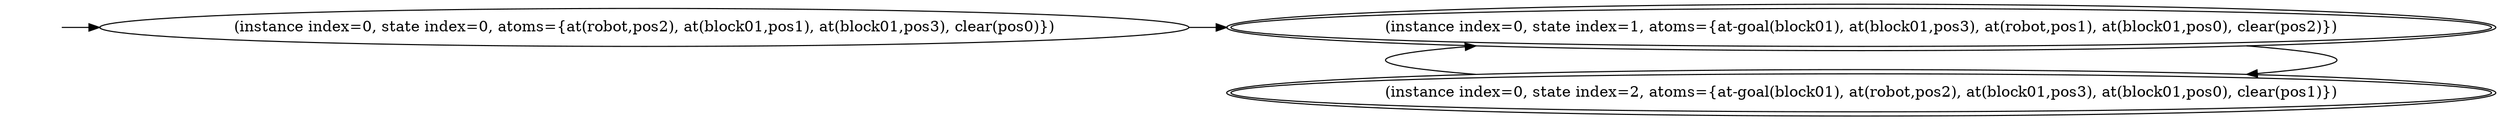 digraph {
rankdir="LR"
s0[label="(instance index=0, state index=0, atoms={at(robot,pos2), at(block01,pos1), at(block01,pos3), clear(pos0)})"]
s1[peripheries=2,label="(instance index=0, state index=1, atoms={at-goal(block01), at(block01,pos3), at(robot,pos1), at(block01,pos0), clear(pos2)})"]
s2[peripheries=2,label="(instance index=0, state index=2, atoms={at-goal(block01), at(robot,pos2), at(block01,pos3), at(block01,pos0), clear(pos1)})"]
Dangling [ label = "", style = invis ]
{ rank = same; Dangling }
Dangling -> s0
{ rank = same; s0}
{ rank = same; s1,s2}
{
s0->s1
}
{
s1->s2
s2->s1
}
}
